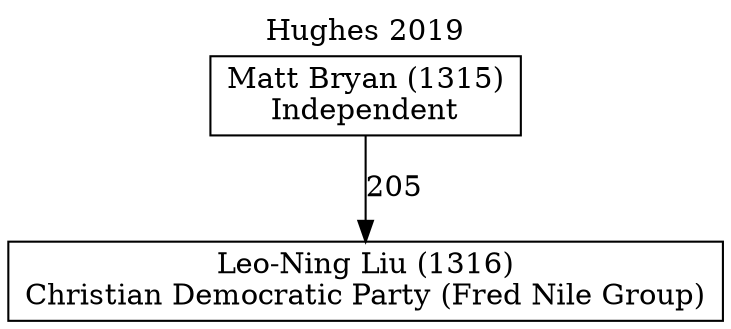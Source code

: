 // House preference flow
digraph "Leo-Ning Liu (1316)_Hughes_2019" {
	graph [label="Hughes 2019" labelloc=t mclimit=10]
	node [shape=box]
	"Leo-Ning Liu (1316)" [label="Leo-Ning Liu (1316)
Christian Democratic Party (Fred Nile Group)"]
	"Matt Bryan (1315)" [label="Matt Bryan (1315)
Independent"]
	"Matt Bryan (1315)" -> "Leo-Ning Liu (1316)" [label=205]
}
